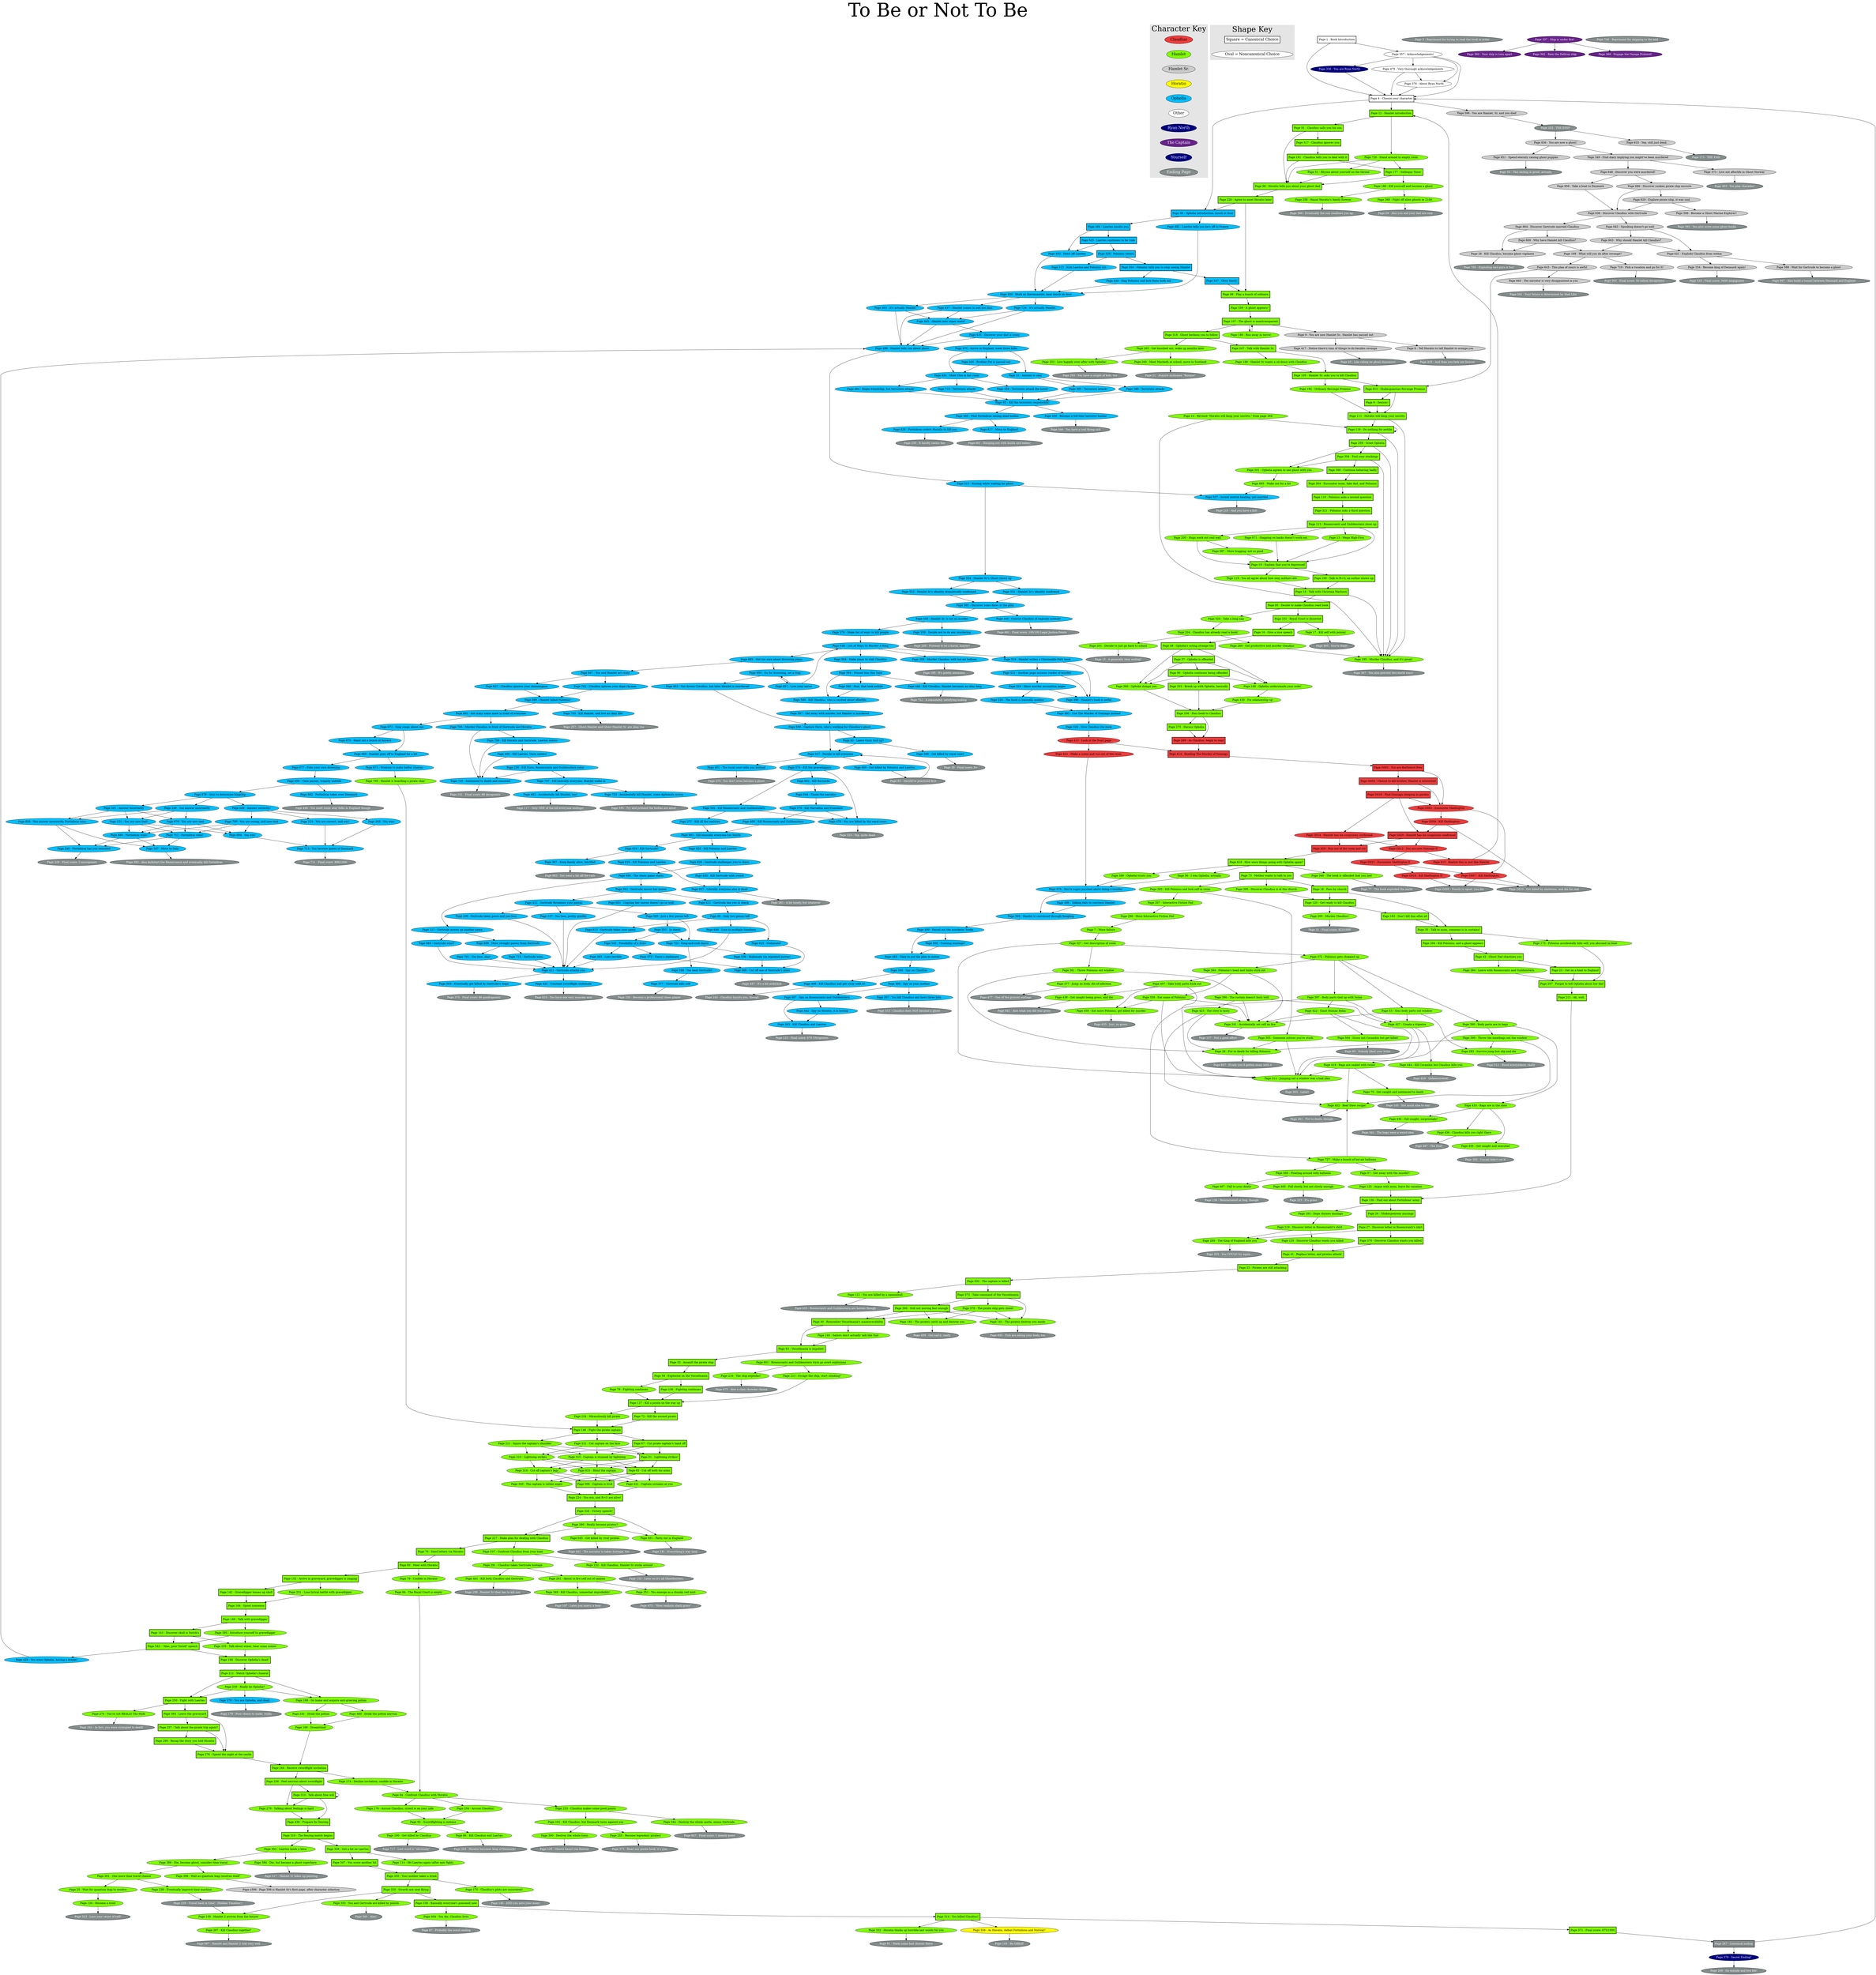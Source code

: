 digraph hamlet {

	labelloc="t";
	fontsize=100;
	label="To Be or Not To Be";

	// Character key
	char_0 [label="Claudius" fontsize=20 fontcolor=black fillcolor=brown2 style="filled"];
	char_1 [label="Hamlet" fontsize=20 fontcolor=black fillcolor=chartreuse1 style="filled"];
	char_2 [label="Hamlet Sr." fontsize=20 fontcolor=black fillcolor=gray80 style="filled"];
	char_3 [label="Horatio" fontsize=20 fontcolor=black fillcolor=yellow1 style="filled"];
	char_4 [label="Ophelia" fontsize=20 fontcolor=black fillcolor=deepskyblue style="filled"];
	char_5 [label="Other" fontsize=20 fontcolor=black fillcolor=white style="filled"];
	char_6 [label="Ryan North" fontsize=20 fontcolor=white fillcolor=navyblue style="filled"];
	char_7 [label="The Captain" fontsize=20 fontcolor=white fillcolor=darkorchid4 style="filled"];
	char_8 [label="Yourself" fontsize=20 fontcolor=white fillcolor=navyblue style="filled"];
	ending [label="Ending Page" fontsize=20 fontcolor=white fillcolor=azure4 style="filled"];
	subgraph cluster_charkey {
		edge[style=invis];
		fontsize = 40;
		label = "Character Key";
		style = "filled";
		color = "gray90";
		char_0 -> char_1 -> char_2 -> char_3 -> char_4 -> char_5 -> char_6 -> char_7 -> char_8 -> ending;
	}

	// Shape key
	shape_canon [label="Square = Canonical Choice" shape=box fontsize=20 fontcolor=black fillcolor=white style="bold,filled"];
	shape_regular [label="Oval = Noncanonical Choice" fontcolor=black fontsize=20 fillcolor=white style="filled"];
	subgraph cluster_shapekey {
		edge[style=invis];
		fontsize = 40;
		label = "Shape Key";
		style = "filled";
		color = "gray90";
		shape_canon -> shape_regular;
	}

	// Pages
	1 [label="Page 1 - Book Introduction" shape=box fontcolor=black fillcolor=white style="filled,bold"];
	3 [label="Page 3 - Reprimand for trying to read the book in order" fontcolor=white fillcolor=azure4 style="filled"];
	4 [label="Page 4 - Choose your character" shape=box fontcolor=black fillcolor=white style="filled,bold"];
	6 [label="Page 6 - Tell Horatio to tell Hamlet to avenge you" fontcolor=black fillcolor=gray80 style="filled"];
	7 [label="Page 7 - More failure" fontcolor=black fillcolor=chartreuse1 style="filled"];
	8 [label="Page 8 - Sexism!" shape=box fontcolor=black fillcolor=chartreuse1 style="filled,bold"];
	9 [label="Page 9 - You are now Hamlet Sr., Hamlet has passed out" fontcolor=black fillcolor=gray80 style="filled"];
	10 [label="Page 10 - Talk with Christina Marlowe" shape=box fontcolor=black fillcolor=chartreuse1 style="filled,bold"];
	12 [label="Page 12 - Revised \"Horatio will keep your secrets,\" from page 264" fontcolor=black fillcolor=chartreuse1 style="filled"];
	13 [label="Page 13 - Mega High-Five" fontcolor=black fillcolor=chartreuse1 style="filled"];
	15 [label="Page 15 - A generally okay ending!" fontcolor=white fillcolor=azure4 style="filled"];
	16 [label="Page 16 - Give a nice speech" shape=box fontcolor=black fillcolor=chartreuse1 style="filled,bold"];
	17 [label="Page 17 - Kill self with poison!" fontcolor=black fillcolor=chartreuse1 style="filled"];
	18 [label="Page 18 - Pass by church" shape=box fontcolor=black fillcolor=chartreuse1 style="filled,bold"];
	19 [label="Page 19 - Explain that you're depressed" shape=box fontcolor=black fillcolor=chartreuse1 style="filled,bold"];
	21 [label="Page 21 - Acquire nickname \"Banquo\"" fontcolor=white fillcolor=azure4 style="filled"];
	22 [label="Page 22 - Hamlet introduction" shape=box fontcolor=black fillcolor=chartreuse1 style="filled,bold"];
	23 [label="Page 23 - Get on a boat to England" shape=box fontcolor=black fillcolor=chartreuse1 style="filled,bold"];
	24 [label="Page 24 - Shakespearean musings" shape=box fontcolor=black fillcolor=chartreuse1 style="filled,bold"];
	25 [label="Page 25 - Wait for quantum leap to resolve" fontcolor=black fillcolor=chartreuse1 style="filled"];
	26 [label="Page 26 - Put to death for killing Polonius" fontcolor=black fillcolor=chartreuse1 style="filled"];
	27 [label="Page 27 - Discover letter in Rosencrantz's shirt" shape=box fontcolor=black fillcolor=chartreuse1 style="filled,bold"];
	28 [label="Page 28 - Kill Claudius, become ghost vigilante" fontcolor=black fillcolor=gray80 style="filled"];
	31 [label="Page 31 - Final score: 423/1000" fontcolor=white fillcolor=azure4 style="filled"];
	32 [label="Page 32 - Antonio is sexy" fontcolor=black fillcolor=deepskyblue style="filled"];
	33 [label="Page 33 - Pirates are still attacking" shape=box fontcolor=black fillcolor=chartreuse1 style="filled,bold"];
	35 [label="Page 35 - Talk to mom, someone is in curtains!" shape=box fontcolor=black fillcolor=chartreuse1 style="filled,bold"];
	37 [label="Page 37 - Ophelia is offended" shape=box fontcolor=black fillcolor=chartreuse1 style="filled,bold"];
	39 [label="Page 39 - Final score: B+" fontcolor=white fillcolor=azure4 style="filled"];
	40 [label="Page 40 - Remember Vesselmania's maneuverability" shape=box fontcolor=black fillcolor=chartreuse1 style="filled,bold"];
	41 [label="Page 41 - Replace letter, and pirates attack!" shape=box fontcolor=black fillcolor=chartreuse1 style="filled,bold"];
	42 [label="Page 42 - Ghost Dad chastizes you" shape=box fontcolor=black fillcolor=chartreuse1 style="filled,bold"];
	45 [label="Page 45 - Like riding on ghost dinosaurs!" fontcolor=white fillcolor=azure4 style="filled"];
	46 [label="Page 46 - Ophelia introduction, knock at door" shape=box fontcolor=black fillcolor=deepskyblue style="filled,bold"];
	48 [label="Page 48 - Ophelia's acting strange too" shape=box fontcolor=black fillcolor=chartreuse1 style="filled,bold"];
	49 [label="Page 49 - Only two pieces left" fontcolor=black fillcolor=deepskyblue style="filled"];
	51 [label="Page 51 - Rhyme about yourself on the throne" fontcolor=black fillcolor=chartreuse1 style="filled"];
	52 [label="Page 52 - Assault the pirate ship" shape=box fontcolor=black fillcolor=chartreuse1 style="filled,bold"];
	53 [label="Page 53 - Toss body parts out window" fontcolor=black fillcolor=chartreuse1 style="filled"];
	55 [label="Page 55 - This ending is great, actually" fontcolor=white fillcolor=azure4 style="filled"];
	56 [label="Page 56 - I was Ophelia, actually" fontcolor=black fillcolor=chartreuse1 style="filled"];
	57 [label="Page 57 - Get away with the murder!" fontcolor=black fillcolor=chartreuse1 style="filled"];
	59 [label="Page 59 - Explosion on the Vesselmania" shape=box fontcolor=black fillcolor=chartreuse1 style="filled,bold"];
	61 [label="Page 61 - Made some bad choices there" fontcolor=white fillcolor=azure4 style="filled"];
	62 [label="Page 62 - Leave Osric tied up?" fontcolor=black fillcolor=deepskyblue style="filled"];
	63 [label="Page 63 - Vesselmania is impaled!" shape=box fontcolor=black fillcolor=chartreuse1 style="filled,bold"];
	65 [label="Page 65 - Cut off both his arms" shape=box fontcolor=black fillcolor=chartreuse1 style="filled,bold"];
	66 [label="Page 66 - The Royal Court is empty" fontcolor=black fillcolor=chartreuse1 style="filled"];
	67 [label="Page 67 - Cut pirate captain's hand off" shape=box fontcolor=black fillcolor=chartreuse1 style="filled,bold"];
	69 [label="Page 69 - Also you and your dad are cool" fontcolor=white fillcolor=azure4 style="filled"];
	70 [label="Page 70 - Send letters via Horatio" shape=box fontcolor=black fillcolor=chartreuse1 style="filled,bold"];
	72 [label="Page 72 - Kill the second pirate" shape=box fontcolor=black fillcolor=chartreuse1 style="filled,bold"];
	73 [label="Page 73 - Mother wants to talk to you" shape=box fontcolor=black fillcolor=chartreuse1 style="filled,bold"];
	75 [label="Page 75 - Get caught and sentenced to death" fontcolor=black fillcolor=chartreuse1 style="filled"];
	77 [label="Page 77 - The book exploded the earth" fontcolor=white fillcolor=azure4 style="filled"];
	78 [label="Page 78 - Fighting continues" fontcolor=black fillcolor=chartreuse1 style="filled"];
	79 [label="Page 79 - Confide in Horatio" fontcolor=black fillcolor=chartreuse1 style="filled"];
	80 [label="Page 80 - Meet with Horatio" shape=box fontcolor=black fillcolor=chartreuse1 style="filled,bold"];
	81 [label="Page 81 - Lightning strikes!" shape=box fontcolor=black fillcolor=chartreuse1 style="filled,bold"];
	83 [label="Page 83 - Should've practiced first" fontcolor=white fillcolor=azure4 style="filled"];
	84 [label="Page 84 - Confront Claudius with Horatio" fontcolor=black fillcolor=chartreuse1 style="filled"];
	85 [label="Page 85 - Decide to make Claudius read book" shape=box fontcolor=black fillcolor=chartreuse1 style="filled,bold"];
	86 [label="Page 86 - Kill Claudius and Laertes" fontcolor=black fillcolor=chartreuse1 style="filled"];
	89 [label="Page 89 - Nobody liked your bolas" fontcolor=white fillcolor=azure4 style="filled"];
	90 [label="Page 90 - Ophelia continues being offended" shape=box fontcolor=black fillcolor=chartreuse1 style="filled,bold"];
	91 [label="Page 91 - Claudius calls you his son" shape=box fontcolor=black fillcolor=chartreuse1 style="filled,bold"];
	92 [label="Page 92 - Swordfighting is intense" fontcolor=black fillcolor=chartreuse1 style="filled"];
	93 [label="Page 93 - Kill the terrorists responsible!" fontcolor=black fillcolor=deepskyblue style="filled"];
	97 [label="Page 97 - Probably the worst ending" fontcolor=white fillcolor=azure4 style="filled"];
	98 [label="Page 98 - Horatio tells you about your ghost dad" shape=box fontcolor=black fillcolor=chartreuse1 style="filled,bold"];
	99 [label="Page 99 - Play a bunch of solitaire" shape=box fontcolor=black fillcolor=chartreuse1 style="filled,bold"];
	100 [label="Page 100 - Talk to R+G, an author shows up" shape=box fontcolor=black fillcolor=chartreuse1 style="filled,bold"];
	101 [label="Page 101 - Royal Court is deserted" shape=box fontcolor=black fillcolor=chartreuse1 style="filled,bold"];
	103 [label="Page 103 - Be GREAT" fontcolor=white fillcolor=azure4 style="filled"];
	104 [label="Page 104 - Become king of Denmark again!" fontcolor=black fillcolor=gray80 style="filled"];
	105 [label="Page 105 - Hamlet Sr. asks you to kill Claudius" shape=box fontcolor=black fillcolor=chartreuse1 style="filled,bold"];
	106 [label="Page 106 - Gertrude takes pawn and you lose" fontcolor=black fillcolor=deepskyblue style="filled"];
	107 [label="Page 107 - The ghost is semitransparent" shape=box fontcolor=black fillcolor=chartreuse1 style="filled,bold"];
	109 [label="Page 109 - Hamlet Sr then has to kill you" fontcolor=white fillcolor=azure4 style="filled"];
	110 [label="Page 110 - Polonius asks a second question" shape=box fontcolor=black fillcolor=chartreuse1 style="filled,bold"];
	111 [label="Page 111 - Horatio will keep your secrets" shape=box fontcolor=black fillcolor=chartreuse1 style="filled,bold"];
	112 [label="Page 112 - Gertrude moves up another pawn" fontcolor=black fillcolor=deepskyblue style="filled"];
	113 [label="Page 113 - Rosencrantz and Guildenstern show up" shape=box fontcolor=black fillcolor=chartreuse1 style="filled,bold"];
	114 [label="Page 114 - Hit Laertes again (after epic fight)" fontcolor=black fillcolor=chartreuse1 style="filled"];
	117 [label="Page 117 - Only ONE of the kill-everyone endings!" fontcolor=white fillcolor=azure4 style="filled"];
	118 [label="Page 118 - You all agree about how sexy authors are" fontcolor=black fillcolor=chartreuse1 style="filled"];
	119 [label="Page 119 - Do nothing for awhile" shape=box fontcolor=black fillcolor=chartreuse1 style="filled,bold"];
	120 [label="Page 120 - Get ready to kill Claudius" shape=box fontcolor=black fillcolor=chartreuse1 style="filled,bold"];
	121 [label="Page 121 - You are killed by a cannonball" fontcolor=black fillcolor=chartreuse1 style="filled"];
	123 [label="Page 123 - Final score: 670 Ultrapoints" fontcolor=white fillcolor=azure4 style="filled"];
	124 [label="Page 124 - You are correct, and win!" fontcolor=black fillcolor=deepskyblue style="filled"];
	125 [label="Page 125 - Argue with mom, leave for vacation" fontcolor=black fillcolor=chartreuse1 style="filled"];
	127 [label="Page 127 - Kill a pirate on the way up" shape=box fontcolor=black fillcolor=chartreuse1 style="filled,bold"];
	129 [label="Page 129 - Ghosts haunt you forever" fontcolor=white fillcolor=azure4 style="filled"];
	130 [label="Page 130 - Find out about Fortinbras' army" shape=box fontcolor=black fillcolor=chartreuse1 style="filled,bold"];
	131 [label="Page 131 - You are now tied!" fontcolor=black fillcolor=deepskyblue style="filled"];
	133 [label="Page 133 - Later on it's all Ghostbusters" fontcolor=white fillcolor=azure4 style="filled"];
	134 [label="Page 134 - Become a trout" fontcolor=black fillcolor=chartreuse1 style="filled"];
	135 [label="Page 135 - Discover Claudius wants you killed" fontcolor=black fillcolor=chartreuse1 style="filled"];
	136 [label="Page 136 - Fighting continues" shape=box fontcolor=black fillcolor=chartreuse1 style="filled,bold"];
	137 [label="Page 137 - You lose, pretty quickly" fontcolor=black fillcolor=deepskyblue style="filled"];
	139 [label="Page 139 - Reincarnated as bug, though" fontcolor=white fillcolor=azure4 style="filled"];
	140 [label="Page 140 - Ophelia understands your code!" fontcolor=black fillcolor=chartreuse1 style="filled"];
	141 [label="Page 141 - The pirates destroy you easily" fontcolor=black fillcolor=chartreuse1 style="filled"];
	142 [label="Page 142 - Gravedigger tosses up skull" shape=box fontcolor=black fillcolor=chartreuse1 style="filled,bold"];
	143 [label="Page 143 - Discover skull is Yorick's" shape=box fontcolor=black fillcolor=chartreuse1 style="filled,bold"];
	145 [label="Page 145 - AND you save your mom!" fontcolor=white fillcolor=azure4 style="filled"];
	146 [label="Page 146 - Fight the pirate captain" shape=box fontcolor=black fillcolor=chartreuse1 style="filled,bold"];
	148 [label="Page 148 - Sailors don't actually talk like that" fontcolor=black fillcolor=chartreuse1 style="filled"];
	149 [label="Page 149 - Talk with gravedigger" shape=box fontcolor=black fillcolor=chartreuse1 style="filled,bold"];
	151 [label="Page 151 - Final score: 88 decapoints" fontcolor=white fillcolor=azure4 style="filled"];
	152 [label="Page 152 - Arrive in graveyard, gravedigger is singing" shape=box fontcolor=black fillcolor=chartreuse1 style="filled,bold"];
	154 [label="Page 154 - Miraculously kill pirate" fontcolor=black fillcolor=chartreuse1 style="filled"];
	155 [label="Page 155 - Talk about wines, hear some noises" fontcolor=black fillcolor=chartreuse1 style="filled"];
	157 [label="Page 157 - Not a good effort" fontcolor=white fillcolor=azure4 style="filled"];
	158 [label="Page 158 - Hamlet 2 arrives from the future!" fontcolor=black fillcolor=chartreuse1 style="filled"];
	160 [label="Page 160 - Convict Claudius of regicide instead!" fontcolor=black fillcolor=deepskyblue style="filled"];
	161 [label="Page 161 - Kill Claudius, but Denmark turns against you" fontcolor=black fillcolor=chartreuse1 style="filled"];
	163 [label="Page 163 - Not much else to say!" fontcolor=white fillcolor=azure4 style="filled"];
	164 [label="Page 164 - Spout nonsense" shape=box fontcolor=black fillcolor=chartreuse1 style="filled,bold"];
	166 [label="Page 166 - Discover Ophelia's dead!" shape=box fontcolor=black fillcolor=chartreuse1 style="filled,bold"];
	168 [label="Page 168 - Go home and acquire anti-grieving potion" fontcolor=black fillcolor=chartreuse1 style="filled"];
	169 [label="Page 169 - Dreamtime!" fontcolor=black fillcolor=chartreuse1 style="filled"];
	170 [label="Page 170 - Claudius's plots are uncovered!" fontcolor=black fillcolor=chartreuse1 style="filled"];
	173 [label="Page 173 - THE END" fontcolor=white fillcolor=azure4 style="filled"];
	174 [label="Page 174 - Decline invitation, confide in Horatio" fontcolor=black fillcolor=chartreuse1 style="filled"];
	175 [label="Page 175 - Polonius accidentally kills self, you abscond on boat" fontcolor=black fillcolor=chartreuse1 style="filled"];
	176 [label="Page 176 - Accuse Claudius, crowd is on your side" fontcolor=black fillcolor=chartreuse1 style="filled"];
	177 [label="Page 177 - Soliloquy Time!" shape=box fontcolor=black fillcolor=chartreuse1 style="filled,bold"];
	179 [label="Page 179 - Poor choice to make, really" fontcolor=white fillcolor=azure4 style="filled"];
	180 [label="Page 180 - Get killed by Claudius" fontcolor=black fillcolor=chartreuse1 style="filled"];
	181 [label="Page 181 - Claudius tells you to deal with it" shape=box fontcolor=black fillcolor=chartreuse1 style="filled,bold"];
	182 [label="Page 182 - The pirates catch up and destroy you" fontcolor=black fillcolor=chartreuse1 style="filled"];
	183 [label="Page 183 - Don't kill him after all" shape=box fontcolor=black fillcolor=chartreuse1 style="filled,bold"];
	185 [label="Page 185 - It's pretty awesome." fontcolor=white fillcolor=azure4 style="filled"];
	186 [label="Page 186 - Kill yourself and become a ghost" fontcolor=black fillcolor=chartreuse1 style="filled"];
	187 [label="Page 187 - Move to Italy" fontcolor=black fillcolor=deepskyblue style="filled"];
	188 [label="Page 188 - Run away in terror" fontcolor=black fillcolor=chartreuse1 style="filled"];
	189 [label="Page 189 - Hamlet Sr wants a sit-down with Claudius" fontcolor=black fillcolor=chartreuse1 style="filled"];
	191 [label="Page 191 - Everything's way sexy" fontcolor=white fillcolor=azure4 style="filled"];
	192 [label="Page 192 - Ordinary Revenge Promise" fontcolor=black fillcolor=chartreuse1 style="filled"];
	193 [label="Page 193 - Dope rhymes musings" fontcolor=black fillcolor=chartreuse1 style="filled"];
	195 [label="Page 195 - Murder Claudius, and it's great!" fontcolor=black fillcolor=chartreuse1 style="filled"];
	197 [label="Page 197 - Later you marry a bear" fontcolor=white fillcolor=azure4 style="filled"];
	198 [label="Page 198 - What will you do after revenge?" fontcolor=black fillcolor=gray80 style="filled"];
	200 [label="Page 200 - Hugs work out real well" fontcolor=black fillcolor=chartreuse1 style="filled"];
	201 [label="Page 201 - Decide to just go back to school" fontcolor=black fillcolor=chartreuse1 style="filled"];
	203 [label="Page 203 - THE END?" fontcolor=white fillcolor=azure4 style="filled"];
	204 [label="Page 204 - Claudius has already read a book!" fontcolor=black fillcolor=chartreuse1 style="filled"];
	205 [label="Page 205 - Murder Claudius!" fontcolor=black fillcolor=chartreuse1 style="filled"];
	206 [label="Page 206 - Pass book to Claudius" shape=box fontcolor=black fillcolor=chartreuse1 style="filled,bold"];
	207 [label="Page 207 - Forgot to tell Ophelia about her dad" shape=box fontcolor=black fillcolor=chartreuse1 style="filled,bold"];
	209 [label="Page 209 - Go outside and live life!" fontcolor=white fillcolor=azure4 style="filled"];
	210 [label="Page 210 - Lightning strikes" fontcolor=black fillcolor=chartreuse1 style="filled"];
	211 [label="Page 211 - Watch Ophelia's funeral" shape=box fontcolor=black fillcolor=chartreuse1 style="filled,bold"];
	212 [label="Page 212 - Ah, well." shape=box fontcolor=black fillcolor=chartreuse1 style="filled,bold"];
	213 [label="Page 213 - Escape the ship, start climbing!" fontcolor=black fillcolor=chartreuse1 style="filled"];
	215 [label="Page 215 - And you have a kid!" fontcolor=white fillcolor=azure4 style="filled"];
	216 [label="Page 216 - The ship explodes!" fontcolor=black fillcolor=chartreuse1 style="filled"];
	217 [label="Page 217 - Decide to kill everyone" fontcolor=black fillcolor=deepskyblue style="filled"];
	219 [label="Page 219 - Discover letter in Rosencrantz's shirt" fontcolor=black fillcolor=chartreuse1 style="filled"];
	220 [label="Page 220 - The book is basically useless" fontcolor=black fillcolor=deepskyblue style="filled"];
	221 [label="Page 221 - Captain screams at you" fontcolor=black fillcolor=chartreuse1 style="filled"];
	223 [label="Page 223 - It's gross" fontcolor=white fillcolor=azure4 style="filled"];
	224 [label="Page 224 - You win, and R+G are alive!" shape=box fontcolor=black fillcolor=chartreuse1 style="filled,bold"];
	226 [label="Page 226 - Agree to meet Horatio later" shape=box fontcolor=black fillcolor=chartreuse1 style="filled,bold"];
	227 [label="Page 227 - Make plan for dealing with Claudius" shape=box fontcolor=black fillcolor=chartreuse1 style="filled,bold"];
	229 [label="Page 229 - Travel back in time!  (Hidden Timeline!)" fontcolor=white fillcolor=azure4 style="filled"];
	230 [label="Page 230 - Kill Osric, Rosencrantz and Guildenstern enter" fontcolor=black fillcolor=deepskyblue style="filled"];
	231 [label="Page 231 - Lose lyrical battle with gravedigger" fontcolor=black fillcolor=chartreuse1 style="filled"];
	232 [label="Page 232 - Kill Claudius, Hamlet Sr sticks around" fontcolor=black fillcolor=chartreuse1 style="filled"];
	235 [label="Page 235 - It hardly seems fair" fontcolor=white fillcolor=azure4 style="filled"];
	236 [label="Page 236 - Feel nervous about swordfight" shape=box fontcolor=black fillcolor=chartreuse1 style="filled,bold"];
	237 [label="Page 237 - Talk about the pirate trip again?" shape=box fontcolor=black fillcolor=chartreuse1 style="filled,bold"];
	238 [label="Page 238 - Eventually improve time machine" fontcolor=black fillcolor=chartreuse1 style="filled"];
	239 [label="Page 239 - Really be Ophelia?" fontcolor=black fillcolor=chartreuse1 style="filled"];
	240 [label="Page 240 - You answer incorrectly" fontcolor=black fillcolor=deepskyblue style="filled"];
	241 [label="Page 241 - Drink the potion" fontcolor=black fillcolor=chartreuse1 style="filled"];
	243 [label="Page 243 - Claudius haunts you, though" fontcolor=white fillcolor=azure4 style="filled"];
	244 [label="Page 244 - Receive swordfight invitation" shape=box fontcolor=black fillcolor=chartreuse1 style="filled,bold"];
	246 [label="Page 246 - Fortinbras has you executed" fontcolor=black fillcolor=deepskyblue style="filled"];
	247 [label="Page 247 - Talk with Hamlet Sr." shape=box fontcolor=black fillcolor=chartreuse1 style="filled,bold"];
	249 [label="Page 249 - Pretend to be a horse, maybe?" fontcolor=white fillcolor=azure4 style="filled"];
	250 [label="Page 250 - Fight with Laertes" shape=box fontcolor=black fillcolor=chartreuse1 style="filled,bold"];
	252 [label="Page 252 - Live happily ever after with Ophelia!" fontcolor=black fillcolor=chartreuse1 style="filled"];
	253 [label="Page 253 - Claudius makes some good points" fontcolor=black fillcolor=chartreuse1 style="filled"];
	254 [label="Page 254 - Accuse Claudius!" fontcolor=black fillcolor=chartreuse1 style="filled"];
	255 [label="Page 255 - Become legendary pirates!" fontcolor=black fillcolor=chartreuse1 style="filled"];
	257 [label="Page 257 - Ghost Hamlet and Ghost Hamlet Sr. are okay too" fontcolor=white fillcolor=azure4 style="filled"];
	258 [label="Page 258 - Haunt Horatio's family forever" fontcolor=black fillcolor=chartreuse1 style="filled"];
	259 [label="Page 259 - Greet Ophelia" shape=box fontcolor=black fillcolor=chartreuse1 style="filled,bold"];
	260 [label="Page 260 - Meet Macbeth at school, move to Scotland" fontcolor=black fillcolor=chartreuse1 style="filled"];
	261 [label="Page 261 - About to fire self out of cannon" fontcolor=black fillcolor=chartreuse1 style="filled"];
	263 [label="Page 263 - Horatio becomes king of Denmark!" fontcolor=white fillcolor=azure4 style="filled"];
	264 [label="Page 264 - Encounter mom, fake dad, and Polonius" shape=box fontcolor=black fillcolor=chartreuse1 style="filled,bold"];
	265 [label="Page 265 - Get knocked out, wake up months later" fontcolor=black fillcolor=chartreuse1 style="filled"];
	266 [label="Page 266 - Spy on Claudius" fontcolor=black fillcolor=deepskyblue style="filled"];
	268 [label="Page 268 - Fight off alien ghosts in 2100" fontcolor=black fillcolor=chartreuse1 style="filled"];
	269 [label="Page 269 - Get productive and murder Claudius" fontcolor=black fillcolor=chartreuse1 style="filled"];
	270 [label="Page 270 - Harass Ophelia" shape=box fontcolor=black fillcolor=chartreuse1 style="filled,bold"];
	271 [label="Page 271 - Kill all the sentries" fontcolor=black fillcolor=deepskyblue style="filled"];
	273 [label="Page 273 - You don't even become a ghost" fontcolor=white fillcolor=azure4 style="filled"];
	274 [label="Page 274 - You're not REALLY The Hulk" fontcolor=black fillcolor=chartreuse1 style="filled"];
	276 [label="Page 276 - Spend the night at the castle" shape=box fontcolor=black fillcolor=chartreuse1 style="filled,bold"];
	278 [label="Page 278 - You are Ophelia, and dead." fontcolor=black fillcolor=deepskyblue style="filled"];
	279 [label="Page 279 - Talking about feelings is hard" fontcolor=black fillcolor=chartreuse1 style="filled"];
	281 [label="Page 281 - A bit lonely, but whatever" fontcolor=white fillcolor=azure4 style="filled"];
	282 [label="Page 282 - Kill Polonius and lock self in room" fontcolor=black fillcolor=chartreuse1 style="filled"];
	283 [label="Page 283 - Survive jump but slip and die" fontcolor=black fillcolor=chartreuse1 style="filled"];
	284 [label="Page 284 - Leave with Rosencrantz and Guildenstern" fontcolor=black fillcolor=chartreuse1 style="filled"];
	285 [label="Page 285 - Discover Claudius is at the church" fontcolor=black fillcolor=chartreuse1 style="filled"];
	287 [label="Page 287 - Canonical ending" shape=box fontcolor=white fillcolor=azure4 style="filled,bold"];
	288 [label="Page 288 - As Claudius, begin to read" shape=box fontcolor=black fillcolor=brown2 style="filled,bold"];
	289 [label="Page 289 - The King of England kills you" fontcolor=black fillcolor=chartreuse1 style="filled"];
	290 [label="Page 290 - Really become pirates?" fontcolor=black fillcolor=chartreuse1 style="filled"];
	291 [label="Page 291 - Claudius takes Gertrude hostage" fontcolor=black fillcolor=chartreuse1 style="filled"];
	293 [label="Page 293 - You have a couple of kids, too" fontcolor=white fillcolor=azure4 style="filled"];
	294 [label="Page 294 - Kill Polonius, and a ghost appears" shape=box fontcolor=black fillcolor=chartreuse1 style="filled,bold"];
	295 [label="Page 295 - Introduce yourself to gravedigger" fontcolor=black fillcolor=chartreuse1 style="filled"];
	296 [label="Page 296 - More Interactive Fiction Fail" fontcolor=black fillcolor=chartreuse1 style="filled"];
	297 [label="Page 297 - Kill Claudius together!" fontcolor=black fillcolor=chartreuse1 style="filled"];
	299 [label="Page 299 - Recap the story you told Horatio" shape=box fontcolor=black fillcolor=chartreuse1 style="filled,bold"];
	300 [label="Page 300 - Destroy the whole town" fontcolor=black fillcolor=chartreuse1 style="filled"];
	301 [label="Page 301 - Ophelia agrees to see ghost with you" fontcolor=black fillcolor=chartreuse1 style="filled"];
	303 [label="Page 303 - (splat)" fontcolor=white fillcolor=azure4 style="filled"];
	304 [label="Page 304 - Foul your stockings" shape=box fontcolor=black fillcolor=chartreuse1 style="filled,bold"];
	305 [label="Page 305 - Someone notices you're stuck" fontcolor=black fillcolor=chartreuse1 style="filled"];
	306 [label="Page 306 - Still not moving fast enough" shape=box fontcolor=black fillcolor=chartreuse1 style="filled,bold"];
	307 [label="Page 307 - Interactive Fiction Fail" fontcolor=black fillcolor=chartreuse1 style="filled"];
	308 [label="Page 308 - Continue behaving badly" shape=box fontcolor=black fillcolor=chartreuse1 style="filled,bold"];
	309 [label="Page 309 - Murder Claudius with hot-air balloon" fontcolor=black fillcolor=deepskyblue style="filled"];
	310 [label="Page 310 - Talk about free will" shape=box fontcolor=black fillcolor=chartreuse1 style="filled,bold"];
	311 [label="Page 311 - Injure the captain's shoulder" fontcolor=black fillcolor=chartreuse1 style="filled"];
	313 [label="Page 313 - Claudius does NOT become a ghost" fontcolor=white fillcolor=azure4 style="filled"];
	314 [label="Page 314 - Jumping out a window was a bad idea" fontcolor=black fillcolor=chartreuse1 style="filled"];
	315 [label="Page 315 - Captain is stunned by lightning" fontcolor=black fillcolor=chartreuse1 style="filled"];
	316 [label="Page 316 - Cut off captain's legs" fontcolor=black fillcolor=chartreuse1 style="filled"];
	317 [label="Page 317 - Claudius ignores you" shape=box fontcolor=black fillcolor=chartreuse1 style="filled,bold"];
	318 [label="Page 318 - Ghost beckons you to follow" shape=box fontcolor=black fillcolor=chartreuse1 style="filled,bold"];
	319 [label="Page 319 - The fencing match begins" shape=box fontcolor=black fillcolor=chartreuse1 style="filled,bold"];
	320 [label="Page 320 - Swords are sent flying" shape=box fontcolor=black fillcolor=chartreuse1 style="filled,bold"];
	321 [label="Page 321 - Polonius asks a third question" shape=box fontcolor=black fillcolor=chartreuse1 style="filled,bold"];
	323 [label="Page 323 - Yep, quite dead." fontcolor=white fillcolor=azure4 style="filled"];
	324 [label="Page 324 - Victory speech!" shape=box fontcolor=black fillcolor=chartreuse1 style="filled,bold"];
	326 [label="Page 326 - Get a hit on Laertes" shape=box fontcolor=black fillcolor=chartreuse1 style="filled,bold"];
	327 [label="Page 327 - Get description of room" fontcolor=black fillcolor=chartreuse1 style="filled"];
	329 [label="Page 329 - Final score: 3 micropoints" fontcolor=white fillcolor=azure4 style="filled"];
	330 [label="Page 330 - Your mother takes a drink" shape=box fontcolor=black fillcolor=chartreuse1 style="filled,bold"];
	331 [label="Page 331 - Cut captain on the face" fontcolor=black fillcolor=chartreuse1 style="filled"];
	332 [label="Page 332 - Horatio thinks up horrible last words for you" fontcolor=black fillcolor=chartreuse1 style="filled"];
	333 [label="Page 333 - Break up with Ophelia, basically" shape=box fontcolor=black fillcolor=chartreuse1 style="filled,bold"];
	335 [label="Page 335 - Become a professional chess player" fontcolor=white fillcolor=azure4 style="filled"];
	336 [label="Page 336 - You are Ryan North" fontcolor=white fillcolor=navyblue style="filled"];
	337 [label="Page 337 - Ship is under fire!" fontcolor=white fillcolor=darkorchid4 style="filled"];
	338 [label="Page 338 - Basically everyone's poisoned now" shape=box fontcolor=black fillcolor=chartreuse1 style="filled,bold"];
	340 [label="Page 340 - The captain is rather angry" fontcolor=black fillcolor=chartreuse1 style="filled"];
	341 [label="Page 341 - Accidentally set self on fire" fontcolor=black fillcolor=chartreuse1 style="filled"];
	343 [label="Page 343 - In fact, you were strangled to death" fontcolor=white fillcolor=azure4 style="filled"];
	344 [label="Page 344 - Destroy the whole castle, minus Gertrude" fontcolor=black fillcolor=chartreuse1 style="filled"];
	345 [label="Page 345 - You win!" fontcolor=black fillcolor=deepskyblue style="filled"];
	346 [label="Page 346 - The book is offended that you lied" fontcolor=black fillcolor=chartreuse1 style="filled"];
	347 [label="Page 347 - You score another hit" shape=box fontcolor=black fillcolor=chartreuse1 style="filled,bold"];
	348 [label="Page 348 - Kill Claudius, somewhat improbably!" fontcolor=black fillcolor=chartreuse1 style="filled"];
	349 [label="Page 349 - Find diary implying you might've been murdered" fontcolor=black fillcolor=gray80 style="filled"];
	351 [label="Page 351 - You emerge as a chunky red mist" fontcolor=black fillcolor=chartreuse1 style="filled"];
	352 [label="Page 352 - Laertes lands a blow" fontcolor=black fillcolor=chartreuse1 style="filled"];
	353 [label="Page 353 - You and Gertrude are killed by poison" fontcolor=black fillcolor=chartreuse1 style="filled"];
	355 [label="Page 355 - You COULD try again..." fontcolor=white fillcolor=azure4 style="filled"];
	356 [label="Page 356 - As Horatio, defeat Fortinbras and Norway!" fontcolor=black fillcolor=yellow1 style="filled"];
	357 [label="Page 357 - Acknowledgements!" fontcolor=black fillcolor=white style="filled"];
	359 [label="Page 359 - A ghost appears!" shape=box fontcolor=black fillcolor=chartreuse1 style="filled,bold"];
	360 [label="Page 360 - Your ship is torn apart" fontcolor=white fillcolor=darkorchid4 style="filled"];
	361 [label="Page 361 - Throw Polonius out window" fontcolor=black fillcolor=chartreuse1 style="filled"];
	362 [label="Page 362 - Ram the Deltron ship" fontcolor=white fillcolor=darkorchid4 style="filled"];
	363 [label="Page 363 - Lose terribly" fontcolor=black fillcolor=deepskyblue style="filled"];
	364 [label="Page 364 - Leave the graveyard" shape=box fontcolor=black fillcolor=chartreuse1 style="filled,bold"];
	367 [label="Page 367 - You also prevent two world wars!" fontcolor=white fillcolor=azure4 style="filled"];
	368 [label="Page 368 - Engage the Omega Protocol!" fontcolor=white fillcolor=darkorchid4 style="filled"];
	370 [label="Page 370 - Discover Claudius wants you killed" shape=box fontcolor=black fillcolor=chartreuse1 style="filled,bold"];
	371 [label="Page 371 - Final score: 675/1000" shape=box fontcolor=black fillcolor=chartreuse1 style="filled,bold"];
	372 [label="Page 372 - Polonius gets chopped up" fontcolor=black fillcolor=chartreuse1 style="filled"];
	373 [label="Page 373 - Live out afterlife in Ghost Norway" fontcolor=black fillcolor=gray80 style="filled"];
	375 [label="Page 375 - Final score: 66 quadrapoints" fontcolor=white fillcolor=azure4 style="filled"];
	376 [label="Page 376 - About Ryan North" fontcolor=black fillcolor=white style="filled"];
	377 [label="Page 377 - Jump on body, die of infection" fontcolor=black fillcolor=chartreuse1 style="filled"];
	378 [label="Page 378 - The pirate ship gets closer" fontcolor=black fillcolor=chartreuse1 style="filled"];
	379 [label="Page 379 - Secret Ending!" fontcolor=white fillcolor=navyblue style="filled"];
	380 [label="Page 380 - Ophelia dumps you" fontcolor=black fillcolor=chartreuse1 style="filled"];
	381 [label="Page 381 - One more time travel chance" fontcolor=black fillcolor=chartreuse1 style="filled"];
	383 [label="Page 383 - Casual didn't cut it" fontcolor=white fillcolor=azure4 style="filled"];
	384 [label="Page 384 - Die, but become a ghost superhero" fontcolor=black fillcolor=chartreuse1 style="filled"];
	386 [label="Page 386 - Die, become ghost, consider time travel" fontcolor=black fillcolor=chartreuse1 style="filled"];
	388 [label="Page 388 - Terrorists attack!" fontcolor=black fillcolor=deepskyblue style="filled"];
	389 [label="Page 389 - Ophelia trusts you" fontcolor=black fillcolor=chartreuse1 style="filled"];
	390 [label="Page 390 - Body parts are in bags" fontcolor=black fillcolor=chartreuse1 style="filled"];
	391 [label="Page 391 - Answer incorrectly" fontcolor=black fillcolor=deepskyblue style="filled"];
	393 [label="Page 393 - You also write some ghost books" fontcolor=white fillcolor=azure4 style="filled"];
	394 [label="Page 394 - Polonius's head and limbs stick out" fontcolor=black fillcolor=chartreuse1 style="filled"];
	395 [label="Page 395 - Terrorists attack!" fontcolor=black fillcolor=deepskyblue style="filled"];
	396 [label="Page 396 - The curtain doesn't burn well" fontcolor=black fillcolor=chartreuse1 style="filled"];
	397 [label="Page 397 - Body parts tied up with twine" fontcolor=black fillcolor=chartreuse1 style="filled"];
	398 [label="Page 398 - Wait as quantum leap resolves itself" fontcolor=black fillcolor=chartreuse1 style="filled"];
	399 [label="Page 399 - Throw the meatbags out the window" fontcolor=black fillcolor=chartreuse1 style="filled"];
	400 [label="Page 400 - Kill Laertes, Osric enters!" fontcolor=black fillcolor=deepskyblue style="filled"];
	401 [label="Page 401 - Party out in England" fontcolor=black fillcolor=chartreuse1 style="filled"];
	403 [label="Page 403 - You play charades!" fontcolor=white fillcolor=azure4 style="filled"];
	404 [label="Page 404 - You die, Claudius lives" fontcolor=black fillcolor=chartreuse1 style="filled"];
	405 [label="Page 405 - Find Fortinbras among dead bodies" fontcolor=black fillcolor=deepskyblue style="filled"];
	407 [label="Page 407 - Take body parts back out" fontcolor=black fillcolor=chartreuse1 style="filled"];
	409 [label="Page 409 - Out-sail'd, really." fontcolor=white fillcolor=azure4 style="filled"];
	410 [label="Page 410 - Bags are in the stew" fontcolor=black fillcolor=chartreuse1 style="filled"];
	411 [label="Page 411 - Gertrude attacks you" fontcolor=black fillcolor=deepskyblue style="filled"];
	412 [label="Page 412 - Gertrude threatens your pawns" fontcolor=black fillcolor=deepskyblue style="filled"];
	413 [label="Page 413 - Look at the front page" fontcolor=black fillcolor=brown2 style="filled"];
	414 [label="Page 414 - Reading The Murder of Gonzago" shape=box fontcolor=black fillcolor=brown2 style="filled,bold"];
	415 [label="Page 415 - Realize this is just like Hamlet" fontcolor=black fillcolor=brown2 style="filled"];
	417 [label="Page 417 - Notice there's tons of things to do besides revenge" fontcolor=black fillcolor=gray80 style="filled"];
	419 [label="Page 419 - Bags are sealed with twine" fontcolor=black fillcolor=chartreuse1 style="filled"];
	420 [label="Page 420 - Fix relationship up" fontcolor=black fillcolor=chartreuse1 style="filled"];
	421 [label="Page 421 - Make a scene and run out of the room" fontcolor=black fillcolor=brown2 style="filled"];
	422 [label="Page 422 - Giant Human Bolas" fontcolor=black fillcolor=chartreuse1 style="filled"];
	423 [label="Page 423 - The stew is tasty" fontcolor=black fillcolor=chartreuse1 style="filled"];
	425 [label="Page 425 - And then you fade out forever" fontcolor=white fillcolor=azure4 style="filled"];
	426 [label="Page 426 - You were Ophelia, having a dream!" fontcolor=black fillcolor=deepskyblue style="filled"];
	427 [label="Page 427 - Create a tripwire" fontcolor=black fillcolor=chartreuse1 style="filled"];
	428 [label="Page 428 - Fortinbras orders Horatio to kill you" fontcolor=black fillcolor=deepskyblue style="filled"];
	429 [label="Page 429 - Run out of the room and cry" shape=box fontcolor=black fillcolor=brown2 style="filled,bold"];
	430 [label="Page 430 - Work on thermometer, hear knock on door" fontcolor=black fillcolor=deepskyblue style="filled"];
	433 [label="Page 433 - Rosencrantz and Guildenstern are heroes though" fontcolor=white fillcolor=azure4 style="filled"];
	434 [label="Page 434 - Get caught, surprisingly!" fontcolor=black fillcolor=chartreuse1 style="filled"];
	435 [label="Page 435 - Discover your dad is crazy" fontcolor=black fillcolor=deepskyblue style="filled"];
	436 [label="Page 436 - Claudius kills you right there" fontcolor=black fillcolor=chartreuse1 style="filled"];
	437 [label="Page 437 - Hamlet comes in and you kiss" fontcolor=black fillcolor=deepskyblue style="filled"];
	438 [label="Page 438 - Prepare for fencing" shape=box fontcolor=black fillcolor=chartreuse1 style="filled,bold"];
	439 [label="Page 439 - Get caught being gross, and die" fontcolor=black fillcolor=chartreuse1 style="filled"];
	441 [label="Page 441 - The narrator is taken hostage, too" fontcolor=white fillcolor=azure4 style="filled"];
	442 [label="Page 442 - Spy on Horatio, it is boring" fontcolor=black fillcolor=deepskyblue style="filled"];
	444 [label="Page 444 - Kill Corambis but Claudius kills you" fontcolor=black fillcolor=chartreuse1 style="filled"];
	445 [label="Page 445 - Hamlet acts super weird" fontcolor=black fillcolor=deepskyblue style="filled"];
	446 [label="Page 446 - Kill Claudius, Hamlet becomes an okay king" fontcolor=black fillcolor=deepskyblue style="filled"];
	449 [label="Page 449 - You meet some sexy folks in England though" fontcolor=white fillcolor=azure4 style="filled"];
	450 [label="Page 450 - Eat more Polonius, get killed for murder" fontcolor=black fillcolor=chartreuse1 style="filled"];
	451 [label="Page 451 - The royal court kills you instead" fontcolor=black fillcolor=deepskyblue style="filled"];
	452 [label="Page 452 - Beef Stew recipe!" fontcolor=black fillcolor=chartreuse1 style="filled"];
	454 [label="Page 454 - Meet Cleo in her room" fontcolor=black fillcolor=deepskyblue style="filled"];
	455 [label="Page 455 - Get caught and executed" fontcolor=black fillcolor=chartreuse1 style="filled"];
	457 [label="Page 457 - It's a bit awkward" fontcolor=white fillcolor=azure4 style="filled"];
	458 [label="Page 458 - Terrorists attack the hotel!" fontcolor=black fillcolor=deepskyblue style="filled"];
	459 [label="Page 459 - Become a full-time terrorist hunter" fontcolor=black fillcolor=deepskyblue style="filled"];
	461 [label="Page 461 - Put to death, though" fontcolor=white fillcolor=azure4 style="filled"];
	462 [label="Page 462 - Accidentally kill Hamlet, too!" fontcolor=black fillcolor=deepskyblue style="filled"];
	463 [label="Page 463 - It's actually Hamlet" fontcolor=black fillcolor=deepskyblue style="filled"];
	464 [label="Page 464 - Begin friendship, but terrorists attack!" fontcolor=black fillcolor=deepskyblue style="filled"];
	465 [label="Page 465 - Fall slowly, but not slowly enough" fontcolor=black fillcolor=chartreuse1 style="filled"];
	466 [label="Page 466 - Brother Pat is passed out" fontcolor=black fillcolor=deepskyblue style="filled"];
	467 [label="Page 467 - Fall to your death" fontcolor=black fillcolor=chartreuse1 style="filled"];
	468 [label="Page 468 - Spy on your mother" fontcolor=black fillcolor=deepskyblue style="filled"];
	470 [label="Page 470 - Arrive in England, meet three folks" fontcolor=black fillcolor=deepskyblue style="filled"];
	473 [label="Page 473 - \"How realistic slash gross\"" fontcolor=white fillcolor=azure4 style="filled"];
	474 [label="Page 474 - You're super psyched about doing a murder" fontcolor=black fillcolor=deepskyblue style="filled"];
	477 [label="Page 477 - One of the grosser endings" fontcolor=white fillcolor=azure4 style="filled"];
	478 [label="Page 478 - You are killed by the royal court" fontcolor=black fillcolor=deepskyblue style="filled"];
	479 [label="Page 479 - Very thorough acknowledgements" fontcolor=black fillcolor=white style="filled"];
	482 [label="Page 482 - Laertes tells you he's off to France" fontcolor=black fillcolor=deepskyblue style="filled"];
	483 [label="Page 483 - Time to put the plan in action" fontcolor=black fillcolor=deepskyblue style="filled"];
	484 [label="Page 484 - Laertes insults you" shape=box fontcolor=black fillcolor=deepskyblue style="filled,bold"];
	485 [label="Page 485 - Drink the potion anyway" fontcolor=black fillcolor=chartreuse1 style="filled"];
	487 [label="Page 487 - The End!" fontcolor=white fillcolor=azure4 style="filled"];
	488 [label="Page 488 - Parcel out the murderin' books" fontcolor=black fillcolor=deepskyblue style="filled"];
	489 [label="Page 489 - Hamlet tells you about ghost" fontcolor=black fillcolor=deepskyblue style="filled"];
	490 [label="Page 490 - Hamlet's book is awful" fontcolor=black fillcolor=deepskyblue style="filled"];
	491 [label="Page 491 - Kill both Claudius and Gertrude" fontcolor=black fillcolor=chartreuse1 style="filled"];
	492 [label="Page 492 - Drive off Laertes" fontcolor=black fillcolor=deepskyblue style="filled"];
	493 [label="Page 493 - Use The Murder of Gonzago instead" fontcolor=black fillcolor=deepskyblue style="filled"];
	495 [label="Page 495 - You're dead!" fontcolor=white fillcolor=azure4 style="filled"];
	496 [label="Page 496 - Talking fails to convince Hamlet" fontcolor=black fillcolor=deepskyblue style="filled"];
	497 [label="Page 497 - Spy on Rosencrantz and Guildenstern" fontcolor=black fillcolor=deepskyblue style="filled"];
	499 [label="Page 499 - Kill Claudius and get away with it!" fontcolor=black fillcolor=deepskyblue style="filled"];
	501 [label="Page 501 - Final score: 50 billion decapoints!" fontcolor=white fillcolor=azure4 style="filled"];
	502 [label="Page 502 - Kill Claudius and Laertes" fontcolor=black fillcolor=deepskyblue style="filled"];
	505 [label="Page 505 - Hamlet is convinced through finagling" fontcolor=black fillcolor=deepskyblue style="filled"];
	506 [label="Page 506 - Captain is livid" shape=box fontcolor=black fillcolor=chartreuse1 style="filled,bold"];
	507 [label="Page 507 - You kill Claudius and have three kids" fontcolor=black fillcolor=deepskyblue style="filled"];
	508 [label="Page 508 - Training montage!" fontcolor=black fillcolor=deepskyblue style="filled"];
	511 [label="Page 511 - Blood everywhere, really" fontcolor=white fillcolor=azure4 style="filled"];
	512 [label="Page 512 - Kick Laertes and Polonius out" fontcolor=black fillcolor=deepskyblue style="filled"];
	513 [label="Page 513 - Kissing while waiting for ghost" fontcolor=black fillcolor=deepskyblue style="filled"];
	514 [label="Page 514 - You killed Claudius!" shape=box fontcolor=black fillcolor=chartreuse1 style="filled,bold"];
	517 [label="Page 517 - Hamlet Sr takes up painting" fontcolor=white fillcolor=azure4 style="filled"];
	518 [label="Page 518 - Hamlet writes a Chooseable-Path book" fontcolor=black fillcolor=deepskyblue style="filled"];
	520 [label="Page 520 - Take a long nap" fontcolor=black fillcolor=chartreuse1 style="filled"];
	521 [label="Page 521 - Another page accuses reader of murder" fontcolor=black fillcolor=deepskyblue style="filled"];
	523 [label="Page 523 - Lose your sense of self!" fontcolor=white fillcolor=azure4 style="filled"];
	524 [label="Page 524 - More murder accusation pages" fontcolor=black fillcolor=deepskyblue style="filled"];
	525 [label="Page 525 - Laertes continues to be rude" shape=box fontcolor=black fillcolor=deepskyblue style="filled,bold"];
	526 [label="Page 526 - Give Claudius the book" fontcolor=black fillcolor=deepskyblue style="filled"];
	527 [label="Page 527 - Invent central heating, get married" fontcolor=black fillcolor=deepskyblue style="filled"];
	529 [label="Page 529 - Polonius enters" shape=box fontcolor=black fillcolor=deepskyblue style="filled,bold"];
	530 [label="Page 530 - Slap Polonius and kick them both out" fontcolor=black fillcolor=deepskyblue style="filled"];
	531 [label="Page 531 - Hamlet Sr's identity confirmed" fontcolor=black fillcolor=deepskyblue style="filled"];
	533 [label="Page 533 - Final score: 3400 megapoints" fontcolor=white fillcolor=azure4 style="filled"];
	534 [label="Page 534 - Hamlet Sr's Ghost shows up" fontcolor=black fillcolor=deepskyblue style="filled"];
	535 [label="Page 535 - Hamlet Sr. is set on murder" fontcolor=black fillcolor=deepskyblue style="filled"];
	536 [label="Page 536 - Stalemate via repeated moves!" fontcolor=black fillcolor=deepskyblue style="filled"];
	537 [label="Page 537 - Confront Claudius from your boat" fontcolor=black fillcolor=chartreuse1 style="filled"];
	538 [label="Page 538 - List of Ways To Murder A King" fontcolor=black fillcolor=deepskyblue style="filled"];
	541 [label="Page 541 - The bags were a weird idea" fontcolor=white fillcolor=azure4 style="filled"];
	542 [label="Page 542 - \"Alas, poor Yorick\" speech" shape=box fontcolor=black fillcolor=chartreuse1 style="filled,bold"];
	544 [label="Page 544 - Thank the narrator" fontcolor=black fillcolor=deepskyblue style="filled"];
	545 [label="Page 545 - Possibility of a draw" fontcolor=black fillcolor=deepskyblue style="filled"];
	546 [label="Page 546 - Man, that took awhile" fontcolor=black fillcolor=deepskyblue style="filled"];
	547 [label="Page 547 - Obey family" shape=box fontcolor=black fillcolor=deepskyblue style="filled,bold"];
	549 [label="Page 549 - You have a cool flying suit" fontcolor=white fillcolor=azure4 style="filled"];
	550 [label="Page 550 - Polonius tells you to stop seeing Hamlet" shape=box fontcolor=black fillcolor=deepskyblue style="filled,bold"];
	551 [label="Page 551 - In check" fontcolor=black fillcolor=deepskyblue style="filled"];
	552 [label="Page 552 - Hamlet Sr's identity dramatically confirmed" fontcolor=black fillcolor=deepskyblue style="filled"];
	555 [label="Page 555 - Try and pretend the bodies are alive!" fontcolor=white fillcolor=azure4 style="filled"];
	556 [label="Page 556 - Capture Osric, who's working for Claudius's ghost" fontcolor=black fillcolor=deepskyblue style="filled"];
	558 [label="Page 558 - Eat some of Polonius" fontcolor=black fillcolor=chartreuse1 style="filled"];
	559 [label="Page 559 - Decide not to do any murdering" fontcolor=black fillcolor=deepskyblue style="filled"];
	560 [label="Page 560 - Get killed by royal court" fontcolor=black fillcolor=deepskyblue style="filled"];
	561 [label="Page 561 - Gertrude moves her queen" fontcolor=black fillcolor=deepskyblue style="filled"];
	563 [label="Page 563 - Alas!" fontcolor=white fillcolor=azure4 style="filled"];
	564 [label="Page 564 - Gross out Corambis but get killed" fontcolor=black fillcolor=chartreuse1 style="filled"];
	565 [label="Page 565 - Just a few pieces left" fontcolor=black fillcolor=deepskyblue style="filled"];
	567 [label="Page 567 - Keep family alive, terrified" fontcolor=black fillcolor=deepskyblue style="filled"];
	568 [label="Page 568 - You beat Gertrude!" fontcolor=black fillcolor=deepskyblue style="filled"];
	569 [label="Page 569 - Floating around with balloons" fontcolor=black fillcolor=chartreuse1 style="filled"];
	571 [label="Page 571 - Read any pirate book, it's you." fontcolor=white fillcolor=azure4 style="filled"];
	572 [label="Page 572 - Take command of the Vesselmania" shape=box fontcolor=black fillcolor=chartreuse1 style="filled,bold"];
	573 [label="Page 573 - Force a stalemate" fontcolor=black fillcolor=deepskyblue style="filled"];
	574 [label="Page 574 - Kill the gravediggers" fontcolor=black fillcolor=deepskyblue style="filled"];
	576 [label="Page 576 - Make list of ways to kill people" fontcolor=black fillcolor=deepskyblue style="filled"];
	577 [label="Page 577 - Gertrude kills self" fontcolor=black fillcolor=deepskyblue style="filled"];
	578 [label="Page 578 - Kill Marcellus and Francisco" fontcolor=black fillcolor=deepskyblue style="filled"];
	580 [label="Page 580 - Discover some flaws in the plan" fontcolor=black fillcolor=deepskyblue style="filled"];
	583 [label="Page 583 - Also kickstart the Renaissance and eventually kill Fortinbras" fontcolor=white fillcolor=azure4 style="filled"];
	584 [label="Page 584 - Make plans to stab Claudius" fontcolor=black fillcolor=deepskyblue style="filled"];
	586 [label="Page 586 - Become a Ghost Marine Explorer!" fontcolor=black fillcolor=gray80 style="filled"];
	587 [label="Page 587 - More hugging: not so good" fontcolor=black fillcolor=chartreuse1 style="filled"];
	588 [label="Page 588 - Wait for Gertrude to become a ghost" fontcolor=black fillcolor=gray80 style="filled"];
	589 [label="Page 589 - Kill Claudius, who is excited about afterlife" fontcolor=black fillcolor=deepskyblue style="filled"];
	591 [label="Page 591 - Your future is determined by Mad Libs" fontcolor=white fillcolor=azure4 style="filled"];
	592 [label="Page 592 - Kill Rosencrantz and Guildentstern" fontcolor=black fillcolor=deepskyblue style="filled"];
	593 [label="Page 593 - Eventually get killed by Gertrude's traps" fontcolor=black fillcolor=deepskyblue style="filled"];
	594 [label="Page 594 - Missed him this time" fontcolor=black fillcolor=deepskyblue style="filled"];
	596 [label="Page 596 - You are Hamlet, Sr, and you died" fontcolor=black fillcolor=gray80 style="filled"];
	597 [label="Page 597 - Get away with murder, but Hamlet is murdered" fontcolor=black fillcolor=deepskyblue style="filled"];
	599 [label="Page 599 - Eventually the sun swallows you up" fontcolor=white fillcolor=azure4 style="filled"];
	600 [label="Page 600 - Get killed by Polonius and Laertes" fontcolor=black fillcolor=deepskyblue style="filled"];
	601 [label="Page 601 - Rosencrantz and Guildenstern tryin go avert explosions" fontcolor=black fillcolor=chartreuse1 style="filled"];
	602 [label="Page 602 - Kill Bernardo" fontcolor=black fillcolor=deepskyblue style="filled"];
	603 [label="Page 603 - Kill basically everyone but family" fontcolor=black fillcolor=deepskyblue style="filled"];
	605 [label="Page 605 - Hamlet goes off to England for a bit" fontcolor=black fillcolor=deepskyblue style="filled"];
	607 [label="Page 607 - If only you'd gotten away with it" fontcolor=white fillcolor=azure4 style="filled"];
	608 [label="Page 608 - Kill Rosencrantz and Guildenstern" fontcolor=black fillcolor=deepskyblue style="filled"];
	610 [label="Page 610 - Kill Polonius and Laertes" fontcolor=black fillcolor=deepskyblue style="filled"];
	611 [label="Page 611 - Gertrude has you in check" fontcolor=black fillcolor=deepskyblue style="filled"];
	612 [label="Page 612 - Shakespearean Revenge Promise" shape=box fontcolor=black fillcolor=chartreuse1 style="filled,bold"];
	613 [label="Page 613 - Gertrude takes your pawn" fontcolor=black fillcolor=deepskyblue style="filled"];
	615 [label="Page 615 - You have one very muscley arm" fontcolor=white fillcolor=azure4 style="filled"];
	616 [label="Page 616 - Kill Gertrude!" fontcolor=black fillcolor=deepskyblue style="filled"];
	617 [label="Page 617 - Move to England" fontcolor=black fillcolor=deepskyblue style="filled"];
	618 [label="Page 618 - How were things going with Ophelia again?" shape=box fontcolor=black fillcolor=chartreuse1 style="filled,bold"];
	620 [label="Page 620 - Explore pirate ship, it was cool" fontcolor=black fillcolor=gray80 style="filled"];
	621 [label="Page 621 - Explode Claudius from within" fontcolor=black fillcolor=gray80 style="filled"];
	623 [label="Page 623 - Stalemate!" fontcolor=black fillcolor=deepskyblue style="filled"];
	624 [label="Page 624 - Constant swordfight stalemate" fontcolor=black fillcolor=deepskyblue style="filled"];
	625 [label="Page 625 - Kill Polonius and Laertes" fontcolor=black fillcolor=deepskyblue style="filled"];
	627 [label="Page 627 - Literally everyone else is dead" fontcolor=black fillcolor=deepskyblue style="filled"];
	629 [label="Page 629 - Defenestrated!" fontcolor=white fillcolor=azure4 style="filled"];
	630 [label="Page 630 - Kill Gertrude with sword" fontcolor=black fillcolor=deepskyblue style="filled"];
	631 [label="Page 631 - Blind the captain" fontcolor=black fillcolor=chartreuse1 style="filled"];
	632 [label="Page 632 - The captain is killed" shape=box fontcolor=black fillcolor=chartreuse1 style="filled,bold"];
	633 [label="Page 633 - Yep, still just dead." fontcolor=black fillcolor=gray80 style="filled"];
	635 [label="Page 635 - Just, so gross." fontcolor=white fillcolor=azure4 style="filled"];
	636 [label="Page 636 - You are now a ghost!" fontcolor=black fillcolor=gray80 style="filled"];
	637 [label="Page 637 - Claudius ignores your shenanigans" fontcolor=black fillcolor=deepskyblue style="filled"];
	638 [label="Page 638 - Discover Claudius with Gertrude" fontcolor=black fillcolor=gray80 style="filled"];
	639 [label="Page 639 - Gertrude challenges you to chess" fontcolor=black fillcolor=deepskyblue style="filled"];
	641 [label="Page 641 - Also what you did was gross" fontcolor=white fillcolor=azure4 style="filled"];
	642 [label="Page 642 - Spooking doesn't go well" fontcolor=black fillcolor=gray80 style="filled"];
	643 [label="Page 643 - This plan of yours is awful" fontcolor=black fillcolor=gray80 style="filled"];
	644 [label="Page 644 - Lose in multiple timelines" fontcolor=black fillcolor=deepskyblue style="filled"];
	645 [label="Page 645 - Get killed by rival pirates" fontcolor=black fillcolor=chartreuse1 style="filled"];
	647 [label="Page 647 - Final score: 1 measly point" fontcolor=white fillcolor=azure4 style="filled"];
	648 [label="Page 648 - Discover you were murdered!" fontcolor=black fillcolor=gray80 style="filled"];
	649 [label="Page 649 - Answer correctly!" fontcolor=black fillcolor=deepskyblue style="filled"];
	650 [label="Page 650 - Go for drowning, set a trap" fontcolor=black fillcolor=deepskyblue style="filled"];
	651 [label="Page 651 - Spend eternity raising ghost puppies" fontcolor=black fillcolor=gray80 style="filled"];
	652 [label="Page 652 - You drown Claudius, but later Hamlet is murdered!" fontcolor=black fillcolor=deepskyblue style="filled"];
	655 [label="Page 655 - Fish are eating your body, too" fontcolor=white fillcolor=azure4 style="filled"];
	656 [label="Page 656 - You answer incorrectly, Fortinbras wins" fontcolor=black fillcolor=deepskyblue style="filled"];
	657 [label="Page 657 - Lose your nerve" fontcolor=black fillcolor=deepskyblue style="filled"];
	658 [label="Page 658 - Take a boat to Denmark" fontcolor=black fillcolor=gray80 style="filled"];
	659 [label="Page 659 - Time passes, tragedy unfolds" fontcolor=black fillcolor=deepskyblue style="filled"];
	661 [label="Page 661 - Hanging out with hunks and babes!" fontcolor=white fillcolor=azure4 style="filled"];
	662 [label="Page 662 - Fortinbras takes over Denmark" fontcolor=black fillcolor=deepskyblue style="filled"];
	663 [label="Page 663 - Why should Hamlet kill Claudius?" fontcolor=black fillcolor=gray80 style="filled"];
	664 [label="Page 664 - Discover Gertrude married Claudius" fontcolor=black fillcolor=gray80 style="filled"];
	665 [label="Page 665 - The narrator is very disappointed in you" fontcolor=black fillcolor=gray80 style="filled"];
	667 [label="Page 667 - Also build a tunnel between Denmark and England" fontcolor=white fillcolor=azure4 style="filled"];
	668 [label="Page 668 - Cut off one of Gertrude's arms" fontcolor=black fillcolor=deepskyblue style="filled"];
	669 [label="Page 669 - Why have Hamlet kill Claudius?" fontcolor=black fillcolor=gray80 style="filled"];
	670 [label="Page 670 - Hand out a bunch of flowers" fontcolor=black fillcolor=deepskyblue style="filled"];
	671 [label="Page 671 - Slapping on backs doesn't work out" fontcolor=black fillcolor=chartreuse1 style="filled"];
	672 [label="Page 672 - Sing songs about sex" fontcolor=black fillcolor=deepskyblue style="filled"];
	673 [label="Page 673 - Promise to make better choices" fontcolor=black fillcolor=deepskyblue style="filled"];
	675 [label="Page 675 - Also a clam chowder rhyme" fontcolor=white fillcolor=azure4 style="filled"];
	676 [label="Page 676 - Quiz to determine kingship" fontcolor=black fillcolor=deepskyblue style="filled"];
	677 [label="Page 677 - Fake your own drowning" fontcolor=black fillcolor=deepskyblue style="filled"];
	679 [label="Page 679 - You are now tied" fontcolor=black fillcolor=deepskyblue style="filled"];
	680 [label="Page 680 - Fortinbras wins!" fontcolor=black fillcolor=deepskyblue style="filled"];
	681 [label="Page 681 - Copying her moves doesn't go so well" fontcolor=black fillcolor=deepskyblue style="filled"];
	683 [label="Page 683 - You went a bit off the rails" fontcolor=white fillcolor=azure4 style="filled"];
	684 [label="Page 684 - Gertrude wins?" fontcolor=black fillcolor=deepskyblue style="filled"];
	685 [label="Page 685 - Not too sure about drowning plans" fontcolor=black fillcolor=deepskyblue style="filled"];
	686 [label="Page 686 - Discover sunken pirate ship enroute" fontcolor=black fillcolor=gray80 style="filled"];
	687 [label="Page 687 - You and Hamlet act crazy" fontcolor=black fillcolor=deepskyblue style="filled"];
	689 [label="Page 689 - Hamlet killed Polonius!" fontcolor=black fillcolor=deepskyblue style="filled"];
	691 [label="Page 691 - Final score: 100/100 Legal Justice Points" fontcolor=white fillcolor=azure4 style="filled"];
	692 [label="Page 692 - Act crazy some more in front of everyone" fontcolor=black fillcolor=deepskyblue style="filled"];
	694 [label="Page 694 - You win!" fontcolor=black fillcolor=deepskyblue style="filled"];
	695 [label="Page 695 - Make out for a bit" fontcolor=black fillcolor=chartreuse1 style="filled"];
	697 [label="Page 697 - Hamlet and Hamlet 2 rule very well" fontcolor=white fillcolor=azure4 style="filled"];
	698 [label="Page 698 - The chess game starts" fontcolor=black fillcolor=deepskyblue style="filled"];
	699 [label="Page 699 - More straight pawns from Gertrude" fontcolor=black fillcolor=deepskyblue style="filled"];
	700 [label="Page 700 - Hamlet is boarding a pirate ship!" fontcolor=black fillcolor=chartreuse1 style="filled"];
	701 [label="Page 701 - You lose, alas!" fontcolor=black fillcolor=deepskyblue style="filled"];
	702 [label="Page 702 - Claudius ignores your dope rhymes" fontcolor=black fillcolor=deepskyblue style="filled"];
	703 [label="Page 703 - Kill Hamlet, and live an okay life!" fontcolor=black fillcolor=deepskyblue style="filled"];
	705 [label="Page 705 - Exploding bad guys is fun!" fontcolor=white fillcolor=azure4 style="filled"];
	706 [label="Page 706 - Murder Claudius in front of Gertrude and Horatio" fontcolor=black fillcolor=deepskyblue style="filled"];
	707 [label="Page 707 - Kill basically everyone, Hamlet walks in" fontcolor=black fillcolor=deepskyblue style="filled"];
	708 [label="Page 708 - Kill Horatio and Gertrude, Laertes enters" fontcolor=black fillcolor=deepskyblue style="filled"];
	709 [label="Page 709 - You are wrong, and now tied" fontcolor=black fillcolor=deepskyblue style="filled"];
	711 [label="Page 711 - Final score: 996/1000" fontcolor=white fillcolor=azure4 style="filled"];
	712 [label="Page 712 - Fortinbras wins!" fontcolor=black fillcolor=deepskyblue style="filled"];
	713 [label="Page 713 - You become queen of Denmark" fontcolor=black fillcolor=deepskyblue style="filled"];
	715 [label="Page 715 - Gertrude wins." fontcolor=black fillcolor=deepskyblue style="filled"];
	717 [label="Page 717 - Last word is \"obviously\"" fontcolor=white fillcolor=azure4 style="filled"];
	718 [label="Page 718 - Terrorists attack!" fontcolor=black fillcolor=deepskyblue style="filled"];
	719 [label="Page 719 - Pick a vocation and go for it!" fontcolor=black fillcolor=gray80 style="filled"];
	721 [label="Page 721 - A reasonably satisfying ending" fontcolor=white fillcolor=azure4 style="filled"];
	722 [label="Page 722 - King-and-rook dance" fontcolor=black fillcolor=deepskyblue style="filled"];
	723 [label="Page 723 - Accidentally kill Hamlet, some diplomats arrive" fontcolor=black fillcolor=deepskyblue style="filled"];
	724 [label="Page 724 - It's actually Hamlet" fontcolor=black fillcolor=deepskyblue style="filled"];
	725 [label="Page 725 - Sentenced to death and executed" fontcolor=black fillcolor=deepskyblue style="filled"];
	726 [label="Page 726 - Stand around in empty room" fontcolor=black fillcolor=chartreuse1 style="filled"];
	727 [label="Page 727 - Make a bunch of hot-air balloons" fontcolor=black fillcolor=chartreuse1 style="filled"];
	740 [label="Page 740 - Reprimand for skipping to the end" fontcolor=white fillcolor=azure4 style="filled"];
	G001 [label="Page G001 - You are Battlelord Pete" shape=box fontcolor=black fillcolor=brown2 style="filled,bold"];
	G003 [label="Page G003 - Encounter Skellington" fontcolor=black fillcolor=brown2 style="filled"];
	G004 [label="Page G004 - Choose to kill brother, Hamlet is interested" shape=box fontcolor=black fillcolor=brown2 style="filled,bold"];
	G005 [label="Page G005 - Family is upset, you die" fontcolor=white fillcolor=azure4 style="filled"];
	G007 [label="Page G007 - Kill Skellington" fontcolor=black fillcolor=brown2 style="filled"];
	G009 [label="Page G009 - Kill Skellington!" fontcolor=black fillcolor=brown2 style="filled"];
	G010 [label="Page G010 - Get killed by skeletons, and die for real" fontcolor=white fillcolor=azure4 style="filled"];
	G012 [label="Page G012 - You are now Gonzago II" fontcolor=black fillcolor=brown2 style="filled"];
	G014 [label="Page G014 - Hamlet has his suspicions confirmed" fontcolor=black fillcolor=brown2 style="filled"];
	G016 [label="Page G016 - Kill Skellington II" fontcolor=black fillcolor=brown2 style="filled"];
	G018 [label="Page G018 - Find Gonzago sleeping in garden" shape=box fontcolor=black fillcolor=brown2 style="filled,bold"];
	G020 [label="Page G020 - Hamlet has his suspicions confirmed" shape=box fontcolor=black fillcolor=brown2 style="filled,bold"];
	G022 [label="Page G022 - Encounter Skellington II" fontcolor=black fillcolor=brown2 style="filled"];
	x596 [label="Page x596 - Page 596 is Hamlet Sr's first page, after character selection" fontcolor=black fillcolor=gray80 style="filled"];

	// Choices
	1 -> 4;
	1 -> 357;
	4 -> 22;
	4 -> 46;
	4 -> 596;
	6 -> 425;
	7 -> 327;
	8 -> 111;
	9 -> 6;
	9 -> 417;
	10 -> 85;
	10 -> 195;
	12 -> 119;
	12 -> 195;
	13 -> 19;
	16 -> 48;
	17 -> 495;
	18 -> 35;
	18 -> 120;
	19 -> 100;
	19 -> 118;
	22 -> 91;
	22 -> 726;
	23 -> 207;
	24 -> 27;
	25 -> 134;
	26 -> 607;
	27 -> 289;
	27 -> 370;
	28 -> 705;
	32 -> 388;
	32 -> 395;
	33 -> 632;
	35 -> 175;
	35 -> 294;
	37 -> 90;
	37 -> 140;
	37 -> 380;
	40 -> 63;
	40 -> 148;
	41 -> 33;
	42 -> 23;
	42 -> 284;
	46 -> 482;
	46 -> 484;
	48 -> 37;
	48 -> 140;
	48 -> 380;
	49 -> 613;
	49 -> 623;
	49 -> 644;
	51 -> 98;
	52 -> 59;
	53 -> 283;
	53 -> 341;
	53 -> 427;
	56 -> 474;
	57 -> 125;
	59 -> 78;
	59 -> 136;
	62 -> 217;
	62 -> 560;
	63 -> 52;
	63 -> 601;
	65 -> 221;
	65 -> 340;
	65 -> 506;
	66 -> 84;
	67 -> 81;
	67 -> 210;
	67 -> 315;
	70 -> 80;
	72 -> 146;
	73 -> 18;
	73 -> 282;
	73 -> 285;
	75 -> 163;
	78 -> 127;
	79 -> 66;
	80 -> 79;
	80 -> 152;
	81 -> 65;
	81 -> 316;
	81 -> 631;
	83 -> 217;
	84 -> 176;
	84 -> 253;
	84 -> 254;
	85 -> 101;
	85 -> 520;
	86 -> 263;
	90 -> 140;
	90 -> 333;
	90 -> 380;
	91 -> 98;
	91 -> 317;
	92 -> 86;
	92 -> 180;
	93 -> 405;
	93 -> 459;
	98 -> 226;
	99 -> 359;
	100 -> 10;
	101 -> 16;
	101 -> 17;
	104 -> 533;
	105 -> 192;
	105 -> 612;
	106 -> 411;
	107 -> 9;
	107 -> 188;
	107 -> 318;
	110 -> 321;
	111 -> 119;
	111 -> 195;
	112 -> 684;
	112 -> 699;
	113 -> 13;
	113 -> 19;
	113 -> 200;
	113 -> 671;
	114 -> 330;
	118 -> 10;
	119 -> 119;
	119 -> 195;
	119 -> 259;
	120 -> 183;
	120 -> 205;
	121 -> 433;
	124 -> 713;
	125 -> 130;
	127 -> 72;
	127 -> 154;
	130 -> 24;
	130 -> 193;
	131 -> 680;
	131 -> 694;
	131 -> 712;
	134 -> 523;
	135 -> 41;
	136 -> 127;
	137 -> 411;
	140 -> 420;
	141 -> 655;
	142 -> 164;
	143 -> 155;
	143 -> 542;
	146 -> 67;
	146 -> 311;
	146 -> 331;
	148 -> 63;
	149 -> 143;
	149 -> 295;
	152 -> 142;
	152 -> 231;
	154 -> 146;
	155 -> 166;
	158 -> 297;
	160 -> 691;
	161 -> 255;
	161 -> 300;
	164 -> 149;
	166 -> 211;
	168 -> 241;
	168 -> 485;
	169 -> 244;
	170 -> 145;
	174 -> 84;
	175 -> 207;
	176 -> 92;
	177 -> 98;
	177 -> 186;
	180 -> 717;
	181 -> 98;
	181 -> 177;
	182 -> 409;
	183 -> 35;
	186 -> 258;
	186 -> 268;
	187 -> 583;
	188 -> 107;
	189 -> 105;
	192 -> 111;
	193 -> 219;
	195 -> 367;
	198 -> 643;
	198 -> 719;
	200 -> 19;
	200 -> 587;
	201 -> 15;
	203 -> 633;
	203 -> 636;
	204 -> 201;
	204 -> 269;
	205 -> 31;
	206 -> 270;
	206 -> 288;
	207 -> 212;
	210 -> 65;
	210 -> 316;
	210 -> 631;
	211 -> 168;
	211 -> 239;
	211 -> 250;
	212 -> 130;
	213 -> 127;
	216 -> 675;
	217 -> 451;
	217 -> 574;
	217 -> 600;
	219 -> 135;
	219 -> 289;
	220 -> 493;
	221 -> 224;
	224 -> 324;
	226 -> 46;
	226 -> 99;
	227 -> 70;
	227 -> 537;
	229 -> 158;
	230 -> 707;
	230 -> 725;
	231 -> 164;
	232 -> 133;
	236 -> 279;
	236 -> 310;
	237 -> 276;
	237 -> 299;
	238 -> 229;
	239 -> 168;
	239 -> 250;
	239 -> 278;
	240 -> 131;
	240 -> 656;
	240 -> 679;
	241 -> 169;
	244 -> 174;
	244 -> 236;
	246 -> 329;
	247 -> 105;
	247 -> 189;
	250 -> 274;
	250 -> 364;
	252 -> 293;
	253 -> 161;
	253 -> 344;
	254 -> 92;
	255 -> 571;
	258 -> 599;
	259 -> 195;
	259 -> 301;
	259 -> 304;
	260 -> 21;
	261 -> 348;
	261 -> 351;
	264 -> 110;
	265 -> 252;
	265 -> 260;
	266 -> 468;
	266 -> 499;
	268 -> 69;
	269 -> 195;
	270 -> 288;
	271 -> 603;
	274 -> 343;
	276 -> 244;
	278 -> 179;
	279 -> 438;
	282 -> 305;
	282 -> 307;
	283 -> 511;
	284 -> 207;
	285 -> 120;
	287 -> 4;
	287 -> 379;
	288 -> 414;
	289 -> 355;
	290 -> 227;
	290 -> 401;
	290 -> 645;
	291 -> 261;
	291 -> 491;
	294 -> 42;
	295 -> 155;
	295 -> 542;
	296 -> 7;
	297 -> 697;
	299 -> 276;
	300 -> 129;
	301 -> 695;
	304 -> 195;
	304 -> 301;
	304 -> 308;
	305 -> 26;
	305 -> 314;
	306 -> 40;
	306 -> 141;
	306 -> 182;
	307 -> 296;
	308 -> 264;
	309 -> 185;
	310 -> 279;
	310 -> 310;
	310 -> 438;
	311 -> 81;
	311 -> 210;
	311 -> 315;
	314 -> 303;
	315 -> 65;
	315 -> 316;
	315 -> 631;
	316 -> 221;
	316 -> 340;
	316 -> 506;
	317 -> 181;
	318 -> 247;
	318 -> 265;
	319 -> 326;
	319 -> 352;
	320 -> 158;
	320 -> 338;
	320 -> 353;
	321 -> 113;
	324 -> 227;
	324 -> 290;
	324 -> 401;
	326 -> 114;
	326 -> 347;
	327 -> 314;
	327 -> 361;
	327 -> 372;
	330 -> 170;
	330 -> 320;
	331 -> 81;
	331 -> 210;
	331 -> 315;
	332 -> 61;
	333 -> 206;
	336 -> 4;
	337 -> 360;
	337 -> 362;
	337 -> 368;
	338 -> 404;
	338 -> 514;
	340 -> 224;
	341 -> 157;
	344 -> 647;
	345 -> 713;
	346 -> 77;
	347 -> 330;
	348 -> 197;
	349 -> 373;
	349 -> 648;
	351 -> 473;
	352 -> 384;
	352 -> 386;
	353 -> 563;
	356 -> 103;
	357 -> 4;
	357 -> 336;
	357 -> 376;
	357 -> 479;
	359 -> 107;
	361 -> 26;
	361 -> 377;
	361 -> 396;
	363 -> 411;
	364 -> 237;
	364 -> 276;
	370 -> 41;
	371 -> 287;
	372 -> 53;
	372 -> 390;
	372 -> 394;
	372 -> 397;
	373 -> 403;
	376 -> 4;
	377 -> 477;
	378 -> 40;
	378 -> 141;
	378 -> 182;
	379 -> 209;
	380 -> 206;
	381 -> 25;
	381 -> 238;
	384 -> 517;
	386 -> 381;
	386 -> 398;
	388 -> 93;
	389 -> 474;
	390 -> 399;
	390 -> 410;
	390 -> 419;
	391 -> 131;
	391 -> 656;
	391 -> 679;
	394 -> 341;
	394 -> 407;
	394 -> 558;
	395 -> 93;
	396 -> 341;
	396 -> 423;
	396 -> 427;
	397 -> 422;
	397 -> 427;
	397 -> 727;
	398 -> x596;
	399 -> 26;
	399 -> 283;
	399 -> 452;
	400 -> 230;
	400 -> 725;
	401 -> 191;
	404 -> 97;
	405 -> 428;
	405 -> 617;
	407 -> 314;
	407 -> 439;
	407 -> 450;
	410 -> 434;
	410 -> 436;
	410 -> 455;
	411 -> 593;
	411 -> 624;
	412 -> 106;
	412 -> 137;
	412 -> 565;
	413 -> 414;
	413 -> 421;
	414 -> G001;
	415 -> 22;
	417 -> 45;
	419 -> 75;
	419 -> 314;
	419 -> 452;
	420 -> 206;
	421 -> 474;
	422 -> 314;
	422 -> 341;
	422 -> 564;
	423 -> 26;
	423 -> 341;
	423 -> 452;
	426 -> 489;
	427 -> 314;
	427 -> 444;
	428 -> 235;
	429 -> 618;
	430 -> 437;
	430 -> 463;
	430 -> 724;
	434 -> 541;
	435 -> 470;
	435 -> 489;
	436 -> 487;
	437 -> 445;
	437 -> 489;
	438 -> 319;
	439 -> 641;
	442 -> 502;
	444 -> 629;
	445 -> 435;
	445 -> 489;
	446 -> 721;
	450 -> 635;
	451 -> 273;
	452 -> 461;
	454 -> 458;
	454 -> 464;
	454 -> 718;
	455 -> 383;
	458 -> 93;
	459 -> 549;
	462 -> 117;
	463 -> 445;
	463 -> 489;
	464 -> 93;
	465 -> 223;
	466 -> 32;
	466 -> 454;
	467 -> 139;
	468 -> 497;
	468 -> 507;
	470 -> 32;
	470 -> 454;
	470 -> 466;
	474 -> 496;
	474 -> 505;
	478 -> 323;
	479 -> 4;
	479 -> 376;
	482 -> 430;
	483 -> 266;
	484 -> 492;
	484 -> 525;
	485 -> 169;
	488 -> 483;
	488 -> 508;
	489 -> 513;
	490 -> 493;
	491 -> 109;
	492 -> 430;
	493 -> 526;
	496 -> 505;
	497 -> 442;
	497 -> 502;
	499 -> 243;
	502 -> 123;
	505 -> 488;
	506 -> 224;
	507 -> 313;
	508 -> 483;
	512 -> 430;
	513 -> 527;
	513 -> 534;
	514 -> 332;
	514 -> 356;
	514 -> 371;
	518 -> 490;
	518 -> 521;
	520 -> 204;
	521 -> 490;
	521 -> 524;
	524 -> 220;
	524 -> 490;
	525 -> 492;
	525 -> 529;
	526 -> 413;
	527 -> 215;
	529 -> 512;
	529 -> 550;
	530 -> 430;
	531 -> 580;
	534 -> 531;
	534 -> 552;
	535 -> 559;
	535 -> 576;
	536 -> 668;
	537 -> 232;
	537 -> 291;
	538 -> 309;
	538 -> 518;
	538 -> 584;
	538 -> 685;
	542 -> 166;
	542 -> 426;
	544 -> 578;
	545 -> 363;
	545 -> 573;
	546 -> 589;
	547 -> 99;
	550 -> 530;
	550 -> 547;
	551 -> 545;
	551 -> 722;
	552 -> 580;
	556 -> 62;
	556 -> 217;
	558 -> 314;
	558 -> 341;
	558 -> 450;
	559 -> 249;
	560 -> 39;
	561 -> 412;
	561 -> 611;
	561 -> 681;
	564 -> 89;
	565 -> 551;
	565 -> 722;
	567 -> 683;
	568 -> 577;
	569 -> 465;
	569 -> 467;
	572 -> 141;
	572 -> 306;
	572 -> 378;
	573 -> 668;
	574 -> 478;
	574 -> 592;
	574 -> 602;
	576 -> 538;
	577 -> 335;
	578 -> 478;
	578 -> 608;
	580 -> 160;
	580 -> 535;
	584 -> 594;
	586 -> 393;
	587 -> 19;
	588 -> 667;
	589 -> 597;
	592 -> 271;
	592 -> 478;
	593 -> 375;
	594 -> 446;
	594 -> 546;
	594 -> 589;
	596 -> 203;
	597 -> 556;
	600 -> 83;
	601 -> 213;
	601 -> 216;
	602 -> 544;
	603 -> 616;
	603 -> 625;
	605 -> 673;
	605 -> 677;
	608 -> 603;
	610 -> 627;
	611 -> 49;
	612 -> 8;
	612 -> 111;
	613 -> 411;
	616 -> 567;
	616 -> 610;
	617 -> 661;
	618 -> 56;
	618 -> 73;
	618 -> 346;
	618 -> 389;
	620 -> 586;
	620 -> 638;
	621 -> 104;
	621 -> 588;
	623 -> 668;
	624 -> 615;
	625 -> 639;
	627 -> 281;
	630 -> 627;
	631 -> 221;
	631 -> 340;
	631 -> 506;
	632 -> 121;
	632 -> 572;
	633 -> 173;
	636 -> 349;
	636 -> 651;
	637 -> 689;
	638 -> 642;
	638 -> 664;
	639 -> 630;
	639 -> 698;
	642 -> 621;
	642 -> 663;
	643 -> 612;
	643 -> 665;
	644 -> 411;
	645 -> 441;
	648 -> 658;
	648 -> 686;
	649 -> 124;
	649 -> 345;
	649 -> 709;
	650 -> 652;
	650 -> 657;
	651 -> 55;
	652 -> 556;
	656 -> 187;
	656 -> 246;
	657 -> 538;
	657 -> 650;
	658 -> 638;
	659 -> 662;
	659 -> 676;
	662 -> 449;
	663 -> 198;
	663 -> 621;
	664 -> 28;
	664 -> 669;
	665 -> 591;
	668 -> 457;
	669 -> 28;
	669 -> 198;
	670 -> 605;
	671 -> 19;
	672 -> 605;
	672 -> 670;
	673 -> 700;
	676 -> 240;
	676 -> 391;
	676 -> 649;
	677 -> 659;
	679 -> 680;
	679 -> 694;
	679 -> 712;
	680 -> 187;
	680 -> 246;
	681 -> 411;
	684 -> 411;
	685 -> 650;
	685 -> 687;
	686 -> 620;
	686 -> 638;
	687 -> 637;
	687 -> 702;
	689 -> 692;
	689 -> 703;
	692 -> 672;
	692 -> 706;
	694 -> 713;
	695 -> 527;
	698 -> 112;
	698 -> 561;
	699 -> 701;
	699 -> 715;
	700 -> 146;
	701 -> 411;
	702 -> 689;
	703 -> 257;
	706 -> 708;
	706 -> 725;
	707 -> 462;
	707 -> 723;
	708 -> 400;
	708 -> 725;
	709 -> 680;
	709 -> 694;
	709 -> 712;
	712 -> 187;
	712 -> 246;
	713 -> 711;
	715 -> 411;
	718 -> 93;
	719 -> 501;
	722 -> 536;
	722 -> 568;
	723 -> 555;
	724 -> 445;
	724 -> 489;
	725 -> 151;
	726 -> 51;
	726 -> 98;
	726 -> 177;
	727 -> 57;
	727 -> 452;
	727 -> 569;
	G001 -> G003;
	G001 -> G004;
	G003 -> G007;
	G003 -> G009;
	G004 -> G003;
	G004 -> G018;
	G007 -> G005;
	G007 -> G010;
	G009 -> G010;
	G009 -> G020;
	G012 -> 415;
	G012 -> G022;
	G014 -> 429;
	G014 -> G012;
	G016 -> G005;
	G016 -> G010;
	G018 -> G003;
	G018 -> G014;
	G018 -> G020;
	G020 -> 429;
	G020 -> G012;
	G022 -> G007;
	G022 -> G016;

    // Manual fixes, see if we can make the graph a bit more compact
    // These are all put in here by hand, and just sort of arranged by
    // trial-and-error until it looks reasonable.  It's nearly
    // impossible to tell exactly what graphviz will end up doing
    // ahead of time, so experimentation is the key!

    // The Adventure-Game-like segment where you murder Polonius ahead
    // of the canonical plotline and get locked in a room with the body
    // is, without any fiddling, extremely "wide" when graphed out.  This
    // subgraph is here basically just to make it stretch out more
    // vertically than it would otherwise, which makes the graph look
    // nicer overall.  This ordering is far from perfect but works
    // well enough.
    subgraph polonius_murder {
        edge[style=invis];
        377 -> 439 -> 450 -> 341 -> 564 -> 283 -> 444 -> 314 -> 75 -> 452 -> 434 -> 436 -> 455 -> 727;
    }

    // Similarly, this is an attempt to make the chess game vs.
    // Gertrude a bit taller and less wide.  (This sequence was
    // far less extreme than the polonius_murder section, but
    // was still wide enough to push into the main storyline
    // graph uncomfortably.)
    subgraph gertrude_chess {
        edge[style=invis];
        644 -> 623 -> 536 -> 568;
    }

    // Since we're fixing things manually, may as well try to
    // straighten out our line of canonical choices a bit.  Using
    // "rank=same" allows us to tell graphviz to order things
    // left-to-right in the order we want.
    subgraph canon_1 {
        rank=same;
        edge[style=invis];
        51 -> 177;
    }
    subgraph canon_2 {
        rank=same;
        edge[style=invis];
        118 -> 100;
    }
    subgraph canon_3 {
        rank=same;
        edge[style=invis];
        284 -> 23;
    }
    subgraph canon_4 {
        rank=same;
        edge[style=invis];
        347 -> 114;
    }

    // More could certainly be done, though IMO the graph looks
    // pretty good at this point, so I think I'm through with
    // it.

}
